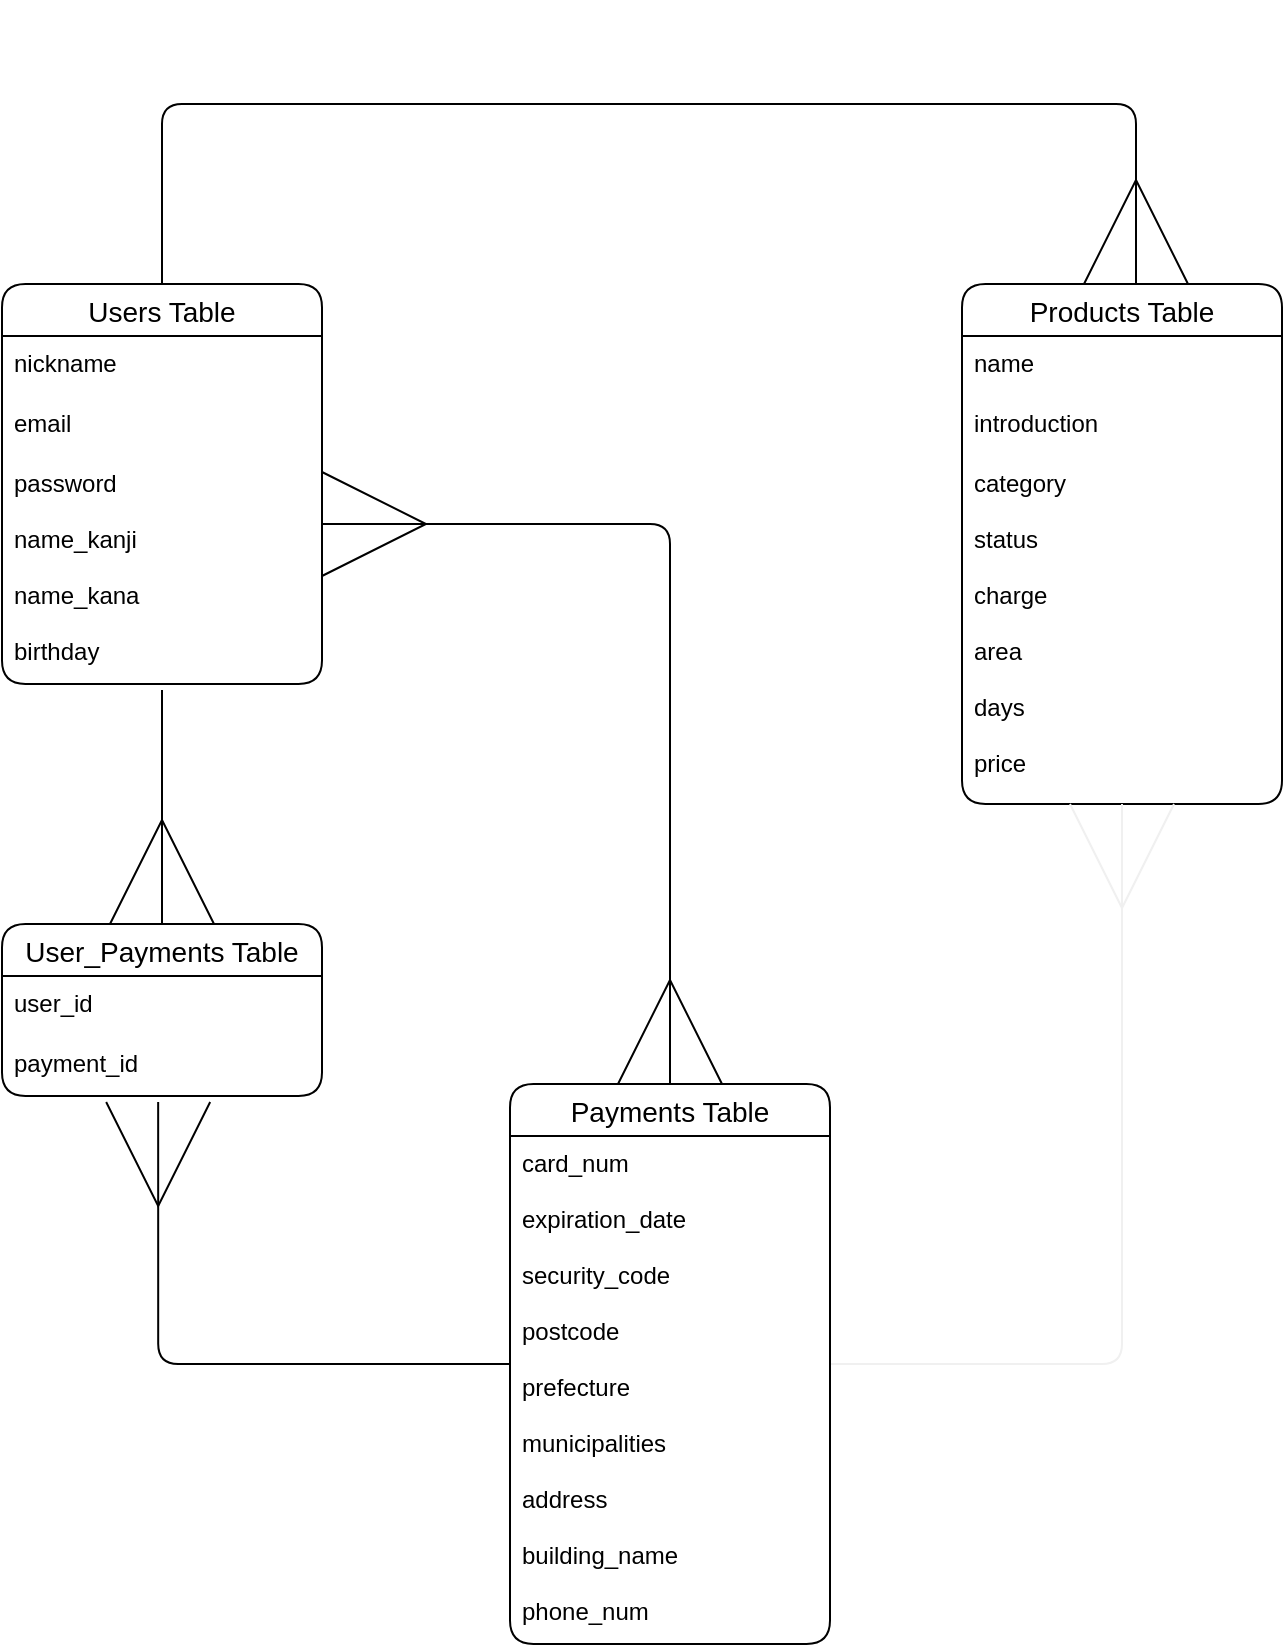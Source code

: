 <mxfile>
    <diagram id="5ZiNSwr1M6mzSTQxBTBT" name="ページ1">
        <mxGraphModel dx="856" dy="800" grid="1" gridSize="10" guides="1" tooltips="1" connect="1" arrows="1" fold="1" page="1" pageScale="1" pageWidth="827" pageHeight="1169" math="0" shadow="0">
            <root>
                <mxCell id="0"/>
                <mxCell id="1" parent="0"/>
                <mxCell id="2" value="Users Table" style="swimlane;fontStyle=0;childLayout=stackLayout;horizontal=1;startSize=26;horizontalStack=0;resizeParent=1;resizeParentMax=0;resizeLast=0;collapsible=1;marginBottom=0;align=center;fontSize=14;rounded=1;" parent="1" vertex="1">
                    <mxGeometry x="80" y="160" width="160" height="200" as="geometry">
                        <mxRectangle x="110" y="170" width="110" height="26" as="alternateBounds"/>
                    </mxGeometry>
                </mxCell>
                <mxCell id="3" value="nickname" style="text;strokeColor=none;fillColor=none;spacingLeft=4;spacingRight=4;overflow=hidden;rotatable=0;points=[[0,0.5],[1,0.5]];portConstraint=eastwest;fontSize=12;rounded=1;" parent="2" vertex="1">
                    <mxGeometry y="26" width="160" height="30" as="geometry"/>
                </mxCell>
                <mxCell id="4" value="email" style="text;strokeColor=none;fillColor=none;spacingLeft=4;spacingRight=4;overflow=hidden;rotatable=0;points=[[0,0.5],[1,0.5]];portConstraint=eastwest;fontSize=12;rounded=1;" parent="2" vertex="1">
                    <mxGeometry y="56" width="160" height="30" as="geometry"/>
                </mxCell>
                <mxCell id="5" value="password&#10;&#10;name_kanji&#10;&#10;name_kana&#10;&#10;birthday" style="text;strokeColor=none;fillColor=none;spacingLeft=4;spacingRight=4;overflow=hidden;rotatable=0;points=[[0,0.5],[1,0.5]];portConstraint=eastwest;fontSize=12;rounded=1;" parent="2" vertex="1">
                    <mxGeometry y="86" width="160" height="114" as="geometry"/>
                </mxCell>
                <mxCell id="11" value="Products Table" style="swimlane;fontStyle=0;childLayout=stackLayout;horizontal=1;startSize=26;horizontalStack=0;resizeParent=1;resizeParentMax=0;resizeLast=0;collapsible=1;marginBottom=0;align=center;fontSize=14;rounded=1;" parent="1" vertex="1">
                    <mxGeometry x="560" y="160" width="160" height="260" as="geometry"/>
                </mxCell>
                <mxCell id="12" value="name" style="text;strokeColor=none;fillColor=none;spacingLeft=4;spacingRight=4;overflow=hidden;rotatable=0;points=[[0,0.5],[1,0.5]];portConstraint=eastwest;fontSize=12;rounded=1;" parent="11" vertex="1">
                    <mxGeometry y="26" width="160" height="30" as="geometry"/>
                </mxCell>
                <mxCell id="13" value="introduction" style="text;strokeColor=none;fillColor=none;spacingLeft=4;spacingRight=4;overflow=hidden;rotatable=0;points=[[0,0.5],[1,0.5]];portConstraint=eastwest;fontSize=12;rounded=1;" parent="11" vertex="1">
                    <mxGeometry y="56" width="160" height="30" as="geometry"/>
                </mxCell>
                <mxCell id="14" value="category&#10;&#10;status&#10;&#10;charge&#10;&#10;area&#10;&#10;days&#10;&#10;price" style="text;strokeColor=none;fillColor=none;spacingLeft=4;spacingRight=4;overflow=hidden;rotatable=0;points=[[0,0.5],[1,0.5]];portConstraint=eastwest;fontSize=12;rounded=1;" parent="11" vertex="1">
                    <mxGeometry y="86" width="160" height="174" as="geometry"/>
                </mxCell>
                <mxCell id="35" style="edgeStyle=none;rounded=1;orthogonalLoop=1;jettySize=auto;html=1;exitX=1;exitY=0.5;exitDx=0;exitDy=0;startArrow=none;startFill=0;endArrow=ERmany;endFill=0;startSize=50;sourcePerimeterSpacing=50;strokeColor=#f0f0f0;entryX=0.5;entryY=1;entryDx=0;entryDy=0;endSize=50;" parent="1" source="15" target="11" edge="1">
                    <mxGeometry relative="1" as="geometry">
                        <mxPoint x="660" y="658" as="targetPoint"/>
                        <Array as="points">
                            <mxPoint x="640" y="700"/>
                        </Array>
                    </mxGeometry>
                </mxCell>
                <mxCell id="15" value="Payments Table" style="swimlane;fontStyle=0;childLayout=stackLayout;horizontal=1;startSize=26;horizontalStack=0;resizeParent=1;resizeParentMax=0;resizeLast=0;collapsible=1;marginBottom=0;align=center;fontSize=14;rounded=1;" parent="1" vertex="1">
                    <mxGeometry x="334" y="560" width="160" height="280" as="geometry"/>
                </mxCell>
                <mxCell id="16" value="card_num&#10;&#10;expiration_date&#10;&#10;security_code&#10;&#10;postcode&#10;&#10;prefecture&#10;&#10;municipalities&#10;&#10;address&#10;&#10;building_name&#10;&#10;phone_num" style="text;strokeColor=none;fillColor=none;spacingLeft=4;spacingRight=4;overflow=hidden;rotatable=0;points=[[0,0.5],[1,0.5]];portConstraint=eastwest;fontSize=12;rounded=1;" parent="15" vertex="1">
                    <mxGeometry y="26" width="160" height="254" as="geometry"/>
                </mxCell>
                <mxCell id="21" style="edgeStyle=orthogonalEdgeStyle;orthogonalLoop=1;jettySize=auto;html=1;endArrow=ERmany;endFill=0;strokeWidth=1;endSize=50;exitX=0.5;exitY=0;exitDx=0;exitDy=0;" parent="1" source="2" edge="1">
                    <mxGeometry relative="1" as="geometry">
                        <mxPoint x="647" y="160" as="targetPoint"/>
                        <mxPoint x="160" y="36" as="sourcePoint"/>
                        <Array as="points">
                            <mxPoint x="160" y="70"/>
                            <mxPoint x="647" y="70"/>
                        </Array>
                    </mxGeometry>
                </mxCell>
                <mxCell id="22" style="edgeStyle=orthogonalEdgeStyle;orthogonalLoop=1;jettySize=auto;html=1;endArrow=ERmany;endFill=0;strokeWidth=1;endSize=50;entryX=0.5;entryY=0;entryDx=0;entryDy=0;startSize=50;sourcePerimeterSpacing=50;startArrow=ERmany;startFill=0;" parent="1" target="15" edge="1">
                    <mxGeometry relative="1" as="geometry">
                        <mxPoint x="240" y="280" as="sourcePoint"/>
                        <mxPoint x="567" y="314" as="targetPoint"/>
                        <Array as="points">
                            <mxPoint x="414" y="280"/>
                        </Array>
                    </mxGeometry>
                </mxCell>
                <mxCell id="28" value="User_Payments Table" style="swimlane;fontStyle=0;childLayout=stackLayout;horizontal=1;startSize=26;horizontalStack=0;resizeParent=1;resizeParentMax=0;resizeLast=0;collapsible=1;marginBottom=0;align=center;fontSize=14;rounded=1;" parent="1" vertex="1">
                    <mxGeometry x="80" y="480" width="160" height="86" as="geometry"/>
                </mxCell>
                <mxCell id="29" value="user_id" style="text;strokeColor=none;fillColor=none;spacingLeft=4;spacingRight=4;overflow=hidden;rotatable=0;points=[[0,0.5],[1,0.5]];portConstraint=eastwest;fontSize=12;rounded=1;" parent="28" vertex="1">
                    <mxGeometry y="26" width="160" height="30" as="geometry"/>
                </mxCell>
                <mxCell id="30" value="payment_id" style="text;strokeColor=none;fillColor=none;spacingLeft=4;spacingRight=4;overflow=hidden;rotatable=0;points=[[0,0.5],[1,0.5]];portConstraint=eastwest;fontSize=12;rounded=1;" parent="28" vertex="1">
                    <mxGeometry y="56" width="160" height="30" as="geometry"/>
                </mxCell>
                <mxCell id="32" style="edgeStyle=orthogonalEdgeStyle;orthogonalLoop=1;jettySize=auto;html=1;endArrow=ERmany;endFill=0;strokeWidth=1;endSize=50;exitX=0.5;exitY=1.026;exitDx=0;exitDy=0;exitPerimeter=0;" parent="1" source="5" target="28" edge="1">
                    <mxGeometry relative="1" as="geometry">
                        <mxPoint x="294.08" y="448" as="sourcePoint"/>
                        <mxPoint x="160" y="740" as="targetPoint"/>
                        <Array as="points">
                            <mxPoint x="160" y="370"/>
                            <mxPoint x="160" y="370"/>
                        </Array>
                    </mxGeometry>
                </mxCell>
                <mxCell id="33" style="edgeStyle=orthogonalEdgeStyle;orthogonalLoop=1;jettySize=auto;html=1;endArrow=ERmany;endFill=0;strokeWidth=1;endSize=50;entryX=0.488;entryY=1.1;entryDx=0;entryDy=0;exitX=0;exitY=0.5;exitDx=0;exitDy=0;entryPerimeter=0;" parent="1" source="15" target="30" edge="1">
                    <mxGeometry relative="1" as="geometry">
                        <mxPoint x="274.08" y="520" as="sourcePoint"/>
                        <mxPoint x="130" y="758" as="targetPoint"/>
                        <Array as="points">
                            <mxPoint x="158" y="700"/>
                        </Array>
                    </mxGeometry>
                </mxCell>
            </root>
        </mxGraphModel>
    </diagram>
</mxfile>